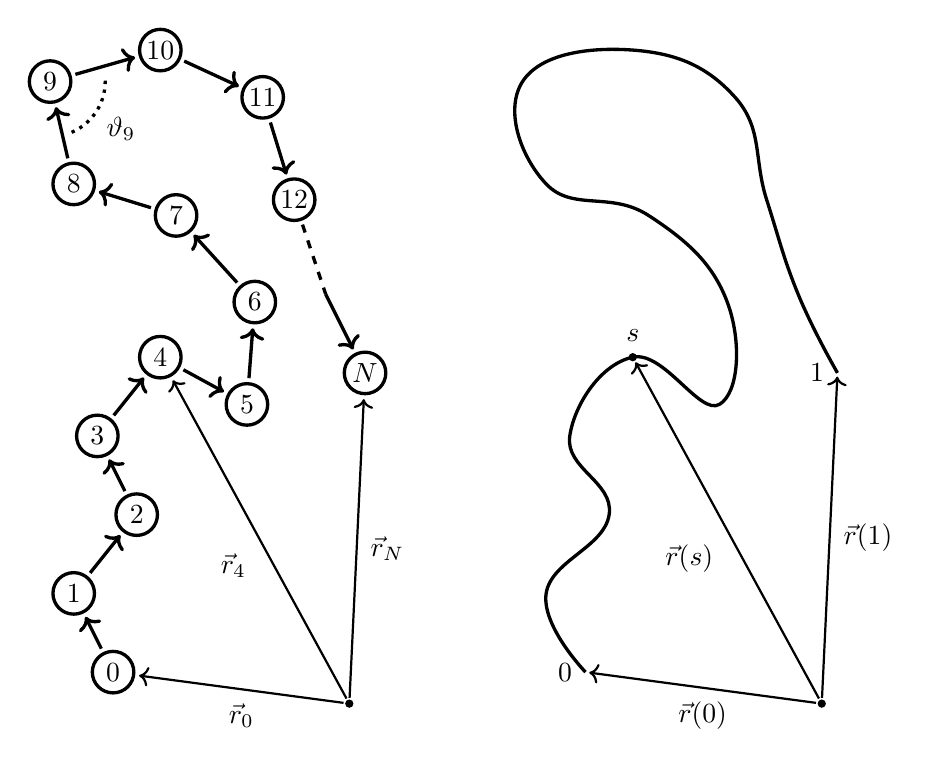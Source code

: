 % -*- root: ../../main.tex -*-

\begin{tikzpicture}[
  rotate=90,
  knoten/.style={
    shape=circle,
    inner sep=0pt,
    outer sep=2pt,
    minimum size=1.5em,
    very thick
  },
  dot/.style={
    draw=none, scale=0.2, shape=circle, fill=black, minimum size=1.5em, outer sep=3pt
  }
]

\draw (0, 0-0.5) node [knoten,draw] (n0) {$0$};
\draw (1, 0.5-0.5) node [knoten,draw] (n1) {$1$};
\draw (2, -0.3-0.5) node [knoten,draw] (n2) {$2$};
\draw (3, 0.2-0.5) node [knoten,draw] (n3) {$3$};
\draw (4, -0.6-0.5) node [knoten,draw] (n4) {$4$};
\draw (3.4, -1.7-0.5) node [knoten,draw] (n5) {$5$};
\draw (4.7, -2.3) node [knoten,draw] (n6) {$6$};
\draw (5.8, -1.3) node [knoten,draw] (n7) {$7$};
\draw (6.2, 0.0) node [knoten,draw] (n8) {$8$};
\draw (7.5, 0.3) node [knoten,draw] (n9) {$9$};
\draw (7.9, -1.1) node [knoten,draw] (n10) {$10$};
\draw (7.3, -2.4) node [knoten,draw] (n11) {$11$};
\draw (6.0, -2.8) node [knoten,draw] (n12) {$12$};
\draw (4.8, -3.2) node [outer sep=0pt, inner sep=0pt, minimum size=0pt] (n13) {};
\draw (3.8, -3.7) node [knoten,draw] (nN) {$N$};

% \draw[Darkgreen,thick] (n9) arc (90:180:1cm);
\draw[very thick,dotted] ([shift=(203:0.7cm)]7.5,0.3) arc (203:275:0.7cm);
\draw[] (6.9,-0.6) node {$\vartheta_9$};
% \draw [red,thick,domain=0:90] plot (7.5, 0.3)+({cos(\x)}, {sin(\x)});

\draw (-0.4, -3.5) node [dot] (O) {};

% \draw (-0.4, -3.5) node [dot] (O) {};
% \draw (0, 0-0.5) node [label=below left:$0$] (0) {};
% \draw (3.8, -3.7) node [label=left:$1$] (1) {};
% \draw (3, 0.2-0.5) node [dot,label=left:$s$] (s) {};

\path [thick]
  (O) edge [->] node [outer sep=-2pt,label=below:$\vec r_0$] {}  (n0)
  (O) edge [->] node [outer sep=-2pt,label=below left:$\vec r_4$] {}  (n4)
  (O) edge [->] node [outer sep=-2pt,label=right:$\vec r_N$] {}  (nN)
  ;

\path [very thick]
      (n0) edge[->] (n1)
      (n1) edge[->] (n2)
      (n2) edge[->] (n3)
      (n3) edge[->] (n4)
      (n4) edge[->] (n5)
      (n5) edge[->] (n6)
      (n6) edge[->] (n7)
      (n7) edge[->] (n8)
      (n8) edge[->] (n9)
      (n9) edge[->] (n10)
      (n10) edge[->] (n11)
      (n11) edge[->] (n12)
      (n12) edge[dashed] (n13)
      (n13) edge[->] (nN);

      % gauss
      \draw (-0.4, -3.5 - 6) node [dot] (rO) {};
      \draw (0, 0-0.5 - 6) node [outer sep=-2pt,label=left:$0$] (0) {};
      \draw (3.8, -3.7 - 6) node [outer sep=-2pt,label=left:$1$] (1) {};
      \draw (4, -0.6-0.5 - 6) node [outer sep=-2pt,dot,label=above:$s$] (s) {};

      \path [thick]
        (rO) edge [->] node [outer sep=-2pt,label=below:$\vec r(0)$] {}  (0)
        (rO) edge [->] node [outer sep=-2pt,label=below left:$\vec r(s)$] {}  (s)
        (rO) edge [->] node [outer sep=-2pt,label=right:$\vec r(1)$] {}  (1)
        ;

      \draw [very thick] plot [smooth, tension=0.75]
            coordinates {
              (0, 0-0.5 - 6)
              (1, 0.5-0.5 - 6)
              (2, -0.3-0.5 - 6)
              (3, 0.2-0.5 - 6)
              (4, -0.6-0.5 - 6)
              (3.4, -1.7-0.5 - 6)
              (4.7, -2.3 - 6)
              (5.8, -1.3 - 6)
              (6.2, 0.0 - 6)
              (7.5, 0.3 - 6)
              (7.9, -1.1 - 6)
              (7.3, -2.4 - 6)
              (6.0, -2.8 - 6)
              (4.8, -3.2 - 6)
              (3.8, -3.7 - 6)
            };
\end{tikzpicture}
